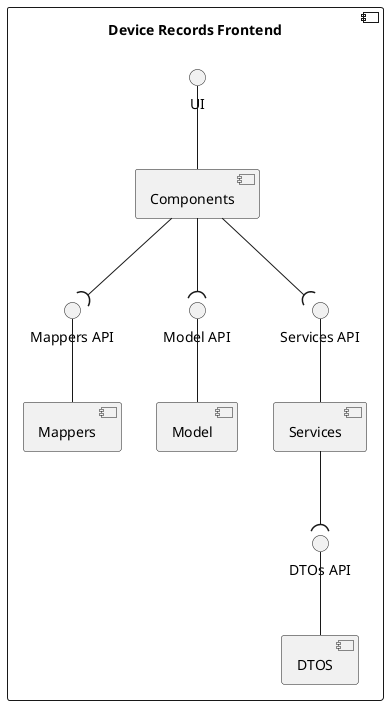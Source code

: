 @startuml logical-view-level3-device-records-frontend

skinparam Monochrome true

component "Device Records Frontend" {
    component "Components" as COMP
    component "DTOS" as DTO
    component "Mappers" as MAP
    component "Model" as MOD
    component "Services" as SERV

    interface "UI" as COMP_API
    interface "DTOs API" as DTO_API
    interface "Mappers API" as MAP_API
    interface "Model API" as MOD_API
    interface "Services API" as SERV_API

    COMP_API -- COMP
    DTO_API -- DTO
    MAP_API -- MAP
    MOD_API -- MOD
    SERV_API -- SERV

    SERV --( DTO_API

    COMP --( MOD_API
    COMP --( MAP_API
    COMP --( SERV_API
}

@enduml
